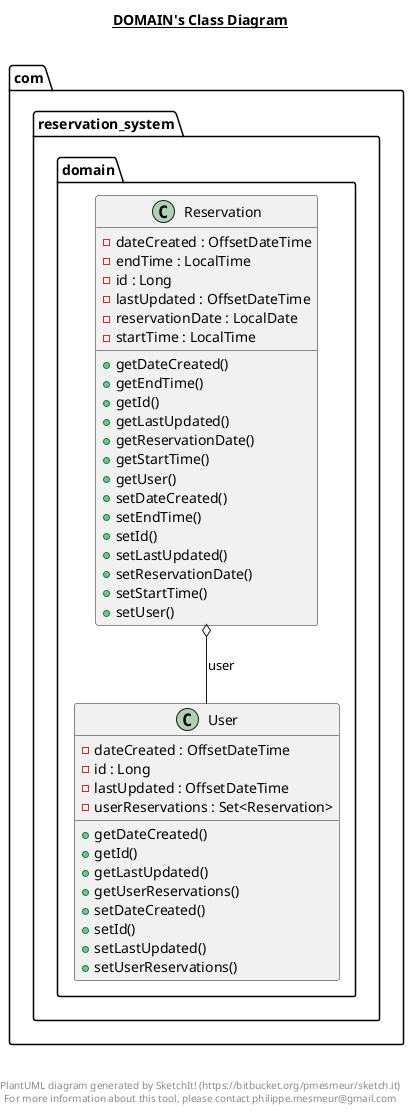 @startuml

title __DOMAIN's Class Diagram__\n

  namespace com.reservation_system {
    namespace domain {
      class com.reservation_system.domain.Reservation {
          - dateCreated : OffsetDateTime
          - endTime : LocalTime
          - id : Long
          - lastUpdated : OffsetDateTime
          - reservationDate : LocalDate
          - startTime : LocalTime
          + getDateCreated()
          + getEndTime()
          + getId()
          + getLastUpdated()
          + getReservationDate()
          + getStartTime()
          + getUser()
          + setDateCreated()
          + setEndTime()
          + setId()
          + setLastUpdated()
          + setReservationDate()
          + setStartTime()
          + setUser()
      }
    }
  }
  

  namespace com.reservation_system {
    namespace domain {
      class com.reservation_system.domain.User {
          - dateCreated : OffsetDateTime
          - id : Long
          - lastUpdated : OffsetDateTime
          - userReservations : Set<Reservation>
          + getDateCreated()
          + getId()
          + getLastUpdated()
          + getUserReservations()
          + setDateCreated()
          + setId()
          + setLastUpdated()
          + setUserReservations()
      }
    }
  }
  

  com.reservation_system.domain.Reservation o-- com.reservation_system.domain.User : user


right footer


PlantUML diagram generated by SketchIt! (https://bitbucket.org/pmesmeur/sketch.it)
For more information about this tool, please contact philippe.mesmeur@gmail.com
endfooter

@enduml
